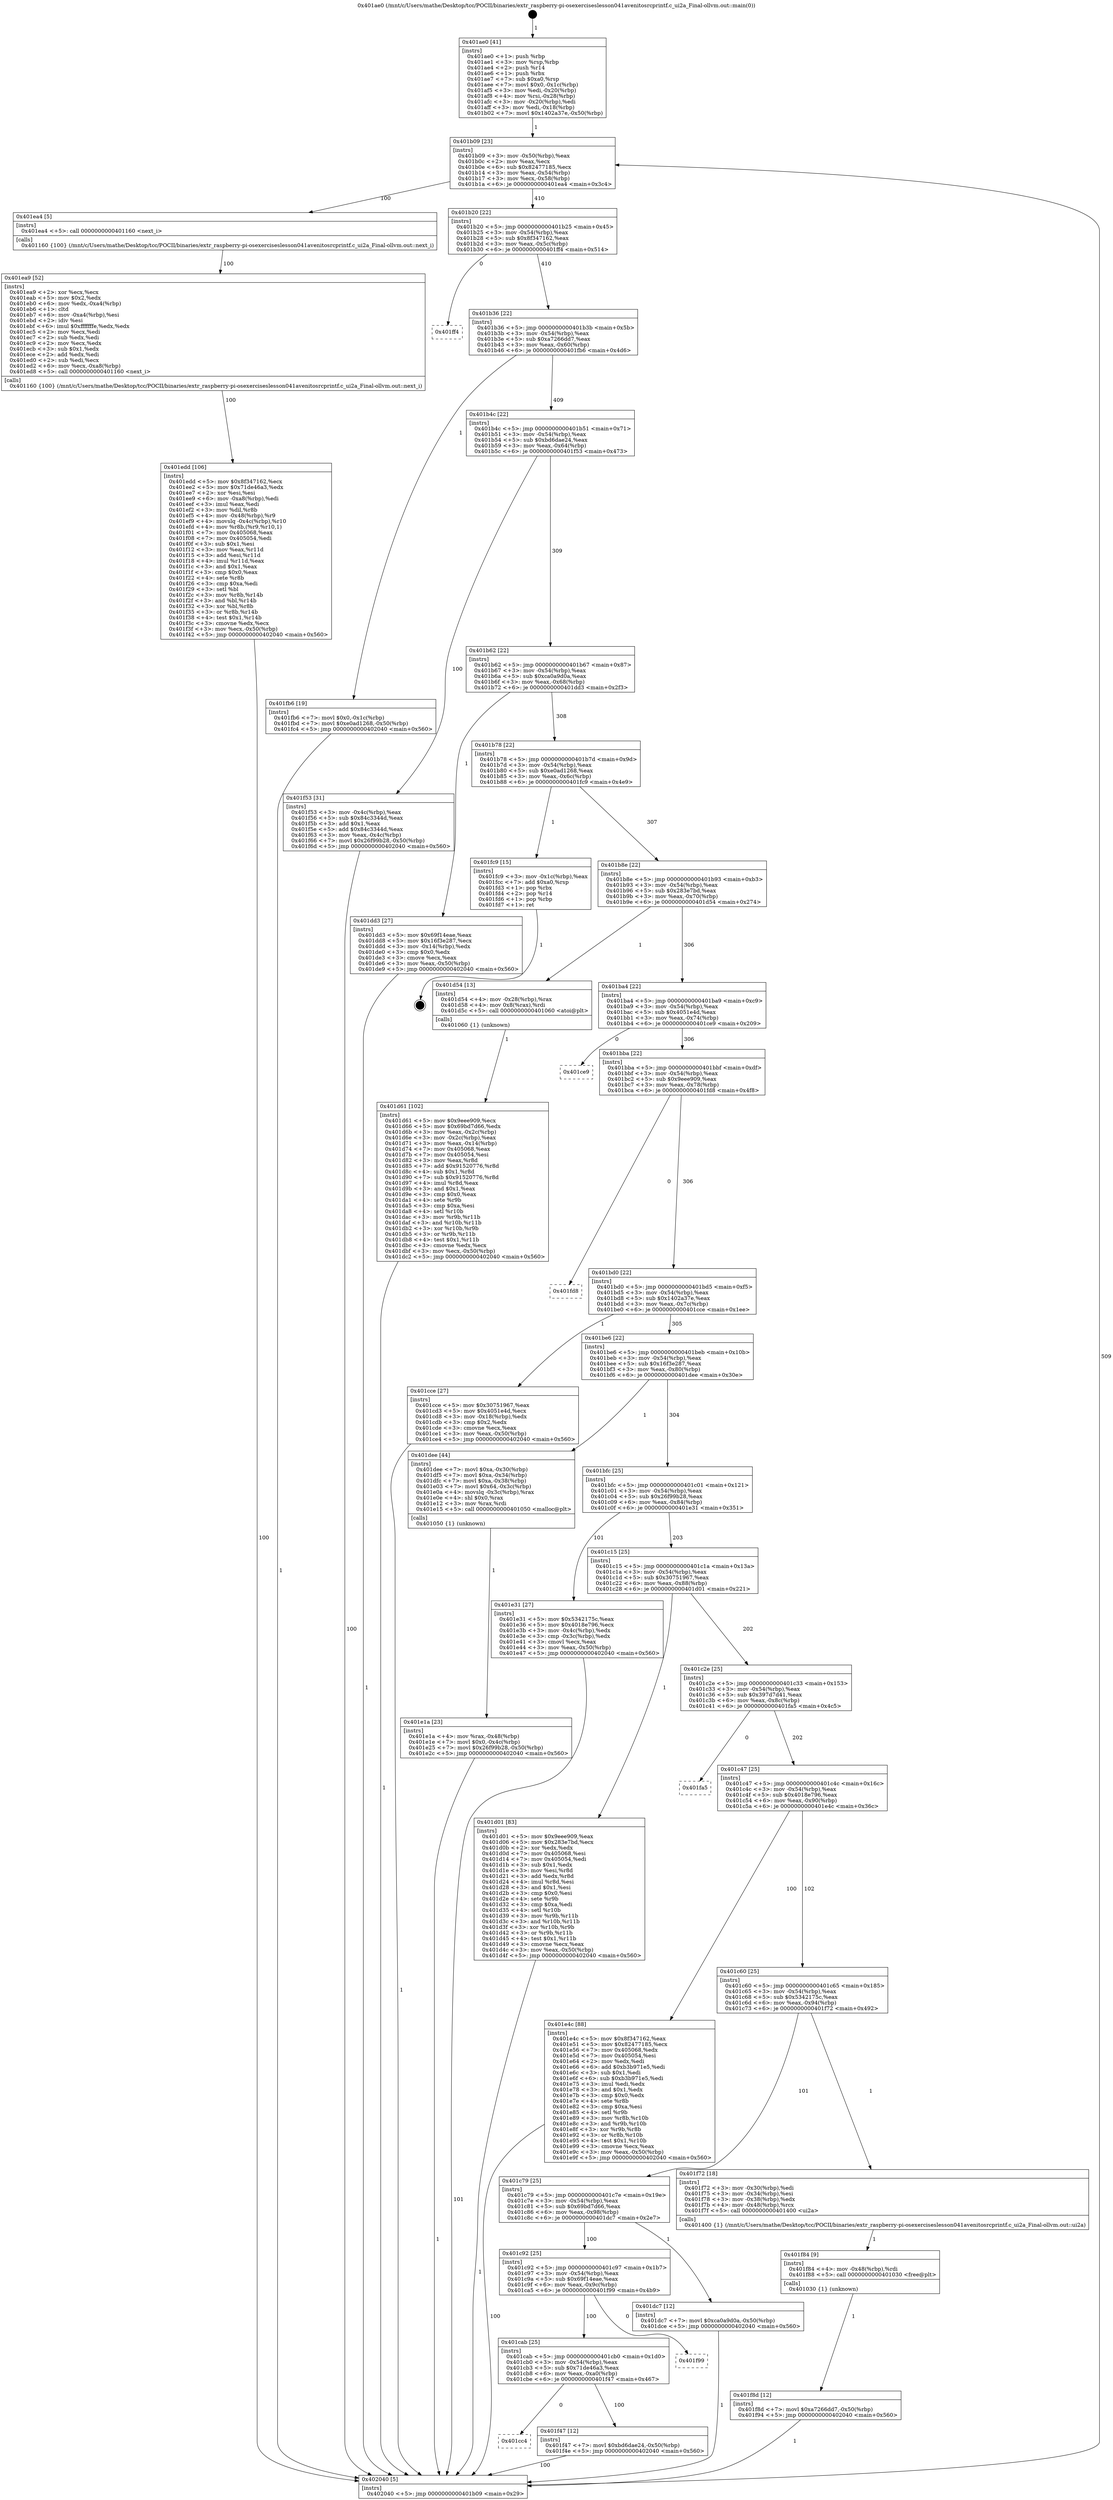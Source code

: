 digraph "0x401ae0" {
  label = "0x401ae0 (/mnt/c/Users/mathe/Desktop/tcc/POCII/binaries/extr_raspberry-pi-osexerciseslesson041avenitosrcprintf.c_ui2a_Final-ollvm.out::main(0))"
  labelloc = "t"
  node[shape=record]

  Entry [label="",width=0.3,height=0.3,shape=circle,fillcolor=black,style=filled]
  "0x401b09" [label="{
     0x401b09 [23]\l
     | [instrs]\l
     &nbsp;&nbsp;0x401b09 \<+3\>: mov -0x50(%rbp),%eax\l
     &nbsp;&nbsp;0x401b0c \<+2\>: mov %eax,%ecx\l
     &nbsp;&nbsp;0x401b0e \<+6\>: sub $0x82477185,%ecx\l
     &nbsp;&nbsp;0x401b14 \<+3\>: mov %eax,-0x54(%rbp)\l
     &nbsp;&nbsp;0x401b17 \<+3\>: mov %ecx,-0x58(%rbp)\l
     &nbsp;&nbsp;0x401b1a \<+6\>: je 0000000000401ea4 \<main+0x3c4\>\l
  }"]
  "0x401ea4" [label="{
     0x401ea4 [5]\l
     | [instrs]\l
     &nbsp;&nbsp;0x401ea4 \<+5\>: call 0000000000401160 \<next_i\>\l
     | [calls]\l
     &nbsp;&nbsp;0x401160 \{100\} (/mnt/c/Users/mathe/Desktop/tcc/POCII/binaries/extr_raspberry-pi-osexerciseslesson041avenitosrcprintf.c_ui2a_Final-ollvm.out::next_i)\l
  }"]
  "0x401b20" [label="{
     0x401b20 [22]\l
     | [instrs]\l
     &nbsp;&nbsp;0x401b20 \<+5\>: jmp 0000000000401b25 \<main+0x45\>\l
     &nbsp;&nbsp;0x401b25 \<+3\>: mov -0x54(%rbp),%eax\l
     &nbsp;&nbsp;0x401b28 \<+5\>: sub $0x8f347162,%eax\l
     &nbsp;&nbsp;0x401b2d \<+3\>: mov %eax,-0x5c(%rbp)\l
     &nbsp;&nbsp;0x401b30 \<+6\>: je 0000000000401ff4 \<main+0x514\>\l
  }"]
  Exit [label="",width=0.3,height=0.3,shape=circle,fillcolor=black,style=filled,peripheries=2]
  "0x401ff4" [label="{
     0x401ff4\l
  }", style=dashed]
  "0x401b36" [label="{
     0x401b36 [22]\l
     | [instrs]\l
     &nbsp;&nbsp;0x401b36 \<+5\>: jmp 0000000000401b3b \<main+0x5b\>\l
     &nbsp;&nbsp;0x401b3b \<+3\>: mov -0x54(%rbp),%eax\l
     &nbsp;&nbsp;0x401b3e \<+5\>: sub $0xa7266dd7,%eax\l
     &nbsp;&nbsp;0x401b43 \<+3\>: mov %eax,-0x60(%rbp)\l
     &nbsp;&nbsp;0x401b46 \<+6\>: je 0000000000401fb6 \<main+0x4d6\>\l
  }"]
  "0x401f8d" [label="{
     0x401f8d [12]\l
     | [instrs]\l
     &nbsp;&nbsp;0x401f8d \<+7\>: movl $0xa7266dd7,-0x50(%rbp)\l
     &nbsp;&nbsp;0x401f94 \<+5\>: jmp 0000000000402040 \<main+0x560\>\l
  }"]
  "0x401fb6" [label="{
     0x401fb6 [19]\l
     | [instrs]\l
     &nbsp;&nbsp;0x401fb6 \<+7\>: movl $0x0,-0x1c(%rbp)\l
     &nbsp;&nbsp;0x401fbd \<+7\>: movl $0xe0ad1268,-0x50(%rbp)\l
     &nbsp;&nbsp;0x401fc4 \<+5\>: jmp 0000000000402040 \<main+0x560\>\l
  }"]
  "0x401b4c" [label="{
     0x401b4c [22]\l
     | [instrs]\l
     &nbsp;&nbsp;0x401b4c \<+5\>: jmp 0000000000401b51 \<main+0x71\>\l
     &nbsp;&nbsp;0x401b51 \<+3\>: mov -0x54(%rbp),%eax\l
     &nbsp;&nbsp;0x401b54 \<+5\>: sub $0xbd6dae24,%eax\l
     &nbsp;&nbsp;0x401b59 \<+3\>: mov %eax,-0x64(%rbp)\l
     &nbsp;&nbsp;0x401b5c \<+6\>: je 0000000000401f53 \<main+0x473\>\l
  }"]
  "0x401f84" [label="{
     0x401f84 [9]\l
     | [instrs]\l
     &nbsp;&nbsp;0x401f84 \<+4\>: mov -0x48(%rbp),%rdi\l
     &nbsp;&nbsp;0x401f88 \<+5\>: call 0000000000401030 \<free@plt\>\l
     | [calls]\l
     &nbsp;&nbsp;0x401030 \{1\} (unknown)\l
  }"]
  "0x401f53" [label="{
     0x401f53 [31]\l
     | [instrs]\l
     &nbsp;&nbsp;0x401f53 \<+3\>: mov -0x4c(%rbp),%eax\l
     &nbsp;&nbsp;0x401f56 \<+5\>: sub $0x84c3344d,%eax\l
     &nbsp;&nbsp;0x401f5b \<+3\>: add $0x1,%eax\l
     &nbsp;&nbsp;0x401f5e \<+5\>: add $0x84c3344d,%eax\l
     &nbsp;&nbsp;0x401f63 \<+3\>: mov %eax,-0x4c(%rbp)\l
     &nbsp;&nbsp;0x401f66 \<+7\>: movl $0x26f99b28,-0x50(%rbp)\l
     &nbsp;&nbsp;0x401f6d \<+5\>: jmp 0000000000402040 \<main+0x560\>\l
  }"]
  "0x401b62" [label="{
     0x401b62 [22]\l
     | [instrs]\l
     &nbsp;&nbsp;0x401b62 \<+5\>: jmp 0000000000401b67 \<main+0x87\>\l
     &nbsp;&nbsp;0x401b67 \<+3\>: mov -0x54(%rbp),%eax\l
     &nbsp;&nbsp;0x401b6a \<+5\>: sub $0xca0a9d0a,%eax\l
     &nbsp;&nbsp;0x401b6f \<+3\>: mov %eax,-0x68(%rbp)\l
     &nbsp;&nbsp;0x401b72 \<+6\>: je 0000000000401dd3 \<main+0x2f3\>\l
  }"]
  "0x401cc4" [label="{
     0x401cc4\l
  }", style=dashed]
  "0x401dd3" [label="{
     0x401dd3 [27]\l
     | [instrs]\l
     &nbsp;&nbsp;0x401dd3 \<+5\>: mov $0x69f14eae,%eax\l
     &nbsp;&nbsp;0x401dd8 \<+5\>: mov $0x16f3e287,%ecx\l
     &nbsp;&nbsp;0x401ddd \<+3\>: mov -0x14(%rbp),%edx\l
     &nbsp;&nbsp;0x401de0 \<+3\>: cmp $0x0,%edx\l
     &nbsp;&nbsp;0x401de3 \<+3\>: cmove %ecx,%eax\l
     &nbsp;&nbsp;0x401de6 \<+3\>: mov %eax,-0x50(%rbp)\l
     &nbsp;&nbsp;0x401de9 \<+5\>: jmp 0000000000402040 \<main+0x560\>\l
  }"]
  "0x401b78" [label="{
     0x401b78 [22]\l
     | [instrs]\l
     &nbsp;&nbsp;0x401b78 \<+5\>: jmp 0000000000401b7d \<main+0x9d\>\l
     &nbsp;&nbsp;0x401b7d \<+3\>: mov -0x54(%rbp),%eax\l
     &nbsp;&nbsp;0x401b80 \<+5\>: sub $0xe0ad1268,%eax\l
     &nbsp;&nbsp;0x401b85 \<+3\>: mov %eax,-0x6c(%rbp)\l
     &nbsp;&nbsp;0x401b88 \<+6\>: je 0000000000401fc9 \<main+0x4e9\>\l
  }"]
  "0x401f47" [label="{
     0x401f47 [12]\l
     | [instrs]\l
     &nbsp;&nbsp;0x401f47 \<+7\>: movl $0xbd6dae24,-0x50(%rbp)\l
     &nbsp;&nbsp;0x401f4e \<+5\>: jmp 0000000000402040 \<main+0x560\>\l
  }"]
  "0x401fc9" [label="{
     0x401fc9 [15]\l
     | [instrs]\l
     &nbsp;&nbsp;0x401fc9 \<+3\>: mov -0x1c(%rbp),%eax\l
     &nbsp;&nbsp;0x401fcc \<+7\>: add $0xa0,%rsp\l
     &nbsp;&nbsp;0x401fd3 \<+1\>: pop %rbx\l
     &nbsp;&nbsp;0x401fd4 \<+2\>: pop %r14\l
     &nbsp;&nbsp;0x401fd6 \<+1\>: pop %rbp\l
     &nbsp;&nbsp;0x401fd7 \<+1\>: ret\l
  }"]
  "0x401b8e" [label="{
     0x401b8e [22]\l
     | [instrs]\l
     &nbsp;&nbsp;0x401b8e \<+5\>: jmp 0000000000401b93 \<main+0xb3\>\l
     &nbsp;&nbsp;0x401b93 \<+3\>: mov -0x54(%rbp),%eax\l
     &nbsp;&nbsp;0x401b96 \<+5\>: sub $0x283e7bd,%eax\l
     &nbsp;&nbsp;0x401b9b \<+3\>: mov %eax,-0x70(%rbp)\l
     &nbsp;&nbsp;0x401b9e \<+6\>: je 0000000000401d54 \<main+0x274\>\l
  }"]
  "0x401cab" [label="{
     0x401cab [25]\l
     | [instrs]\l
     &nbsp;&nbsp;0x401cab \<+5\>: jmp 0000000000401cb0 \<main+0x1d0\>\l
     &nbsp;&nbsp;0x401cb0 \<+3\>: mov -0x54(%rbp),%eax\l
     &nbsp;&nbsp;0x401cb3 \<+5\>: sub $0x71de46a3,%eax\l
     &nbsp;&nbsp;0x401cb8 \<+6\>: mov %eax,-0xa0(%rbp)\l
     &nbsp;&nbsp;0x401cbe \<+6\>: je 0000000000401f47 \<main+0x467\>\l
  }"]
  "0x401d54" [label="{
     0x401d54 [13]\l
     | [instrs]\l
     &nbsp;&nbsp;0x401d54 \<+4\>: mov -0x28(%rbp),%rax\l
     &nbsp;&nbsp;0x401d58 \<+4\>: mov 0x8(%rax),%rdi\l
     &nbsp;&nbsp;0x401d5c \<+5\>: call 0000000000401060 \<atoi@plt\>\l
     | [calls]\l
     &nbsp;&nbsp;0x401060 \{1\} (unknown)\l
  }"]
  "0x401ba4" [label="{
     0x401ba4 [22]\l
     | [instrs]\l
     &nbsp;&nbsp;0x401ba4 \<+5\>: jmp 0000000000401ba9 \<main+0xc9\>\l
     &nbsp;&nbsp;0x401ba9 \<+3\>: mov -0x54(%rbp),%eax\l
     &nbsp;&nbsp;0x401bac \<+5\>: sub $0x4051e4d,%eax\l
     &nbsp;&nbsp;0x401bb1 \<+3\>: mov %eax,-0x74(%rbp)\l
     &nbsp;&nbsp;0x401bb4 \<+6\>: je 0000000000401ce9 \<main+0x209\>\l
  }"]
  "0x401f99" [label="{
     0x401f99\l
  }", style=dashed]
  "0x401ce9" [label="{
     0x401ce9\l
  }", style=dashed]
  "0x401bba" [label="{
     0x401bba [22]\l
     | [instrs]\l
     &nbsp;&nbsp;0x401bba \<+5\>: jmp 0000000000401bbf \<main+0xdf\>\l
     &nbsp;&nbsp;0x401bbf \<+3\>: mov -0x54(%rbp),%eax\l
     &nbsp;&nbsp;0x401bc2 \<+5\>: sub $0x9eee909,%eax\l
     &nbsp;&nbsp;0x401bc7 \<+3\>: mov %eax,-0x78(%rbp)\l
     &nbsp;&nbsp;0x401bca \<+6\>: je 0000000000401fd8 \<main+0x4f8\>\l
  }"]
  "0x401edd" [label="{
     0x401edd [106]\l
     | [instrs]\l
     &nbsp;&nbsp;0x401edd \<+5\>: mov $0x8f347162,%ecx\l
     &nbsp;&nbsp;0x401ee2 \<+5\>: mov $0x71de46a3,%edx\l
     &nbsp;&nbsp;0x401ee7 \<+2\>: xor %esi,%esi\l
     &nbsp;&nbsp;0x401ee9 \<+6\>: mov -0xa8(%rbp),%edi\l
     &nbsp;&nbsp;0x401eef \<+3\>: imul %eax,%edi\l
     &nbsp;&nbsp;0x401ef2 \<+3\>: mov %dil,%r8b\l
     &nbsp;&nbsp;0x401ef5 \<+4\>: mov -0x48(%rbp),%r9\l
     &nbsp;&nbsp;0x401ef9 \<+4\>: movslq -0x4c(%rbp),%r10\l
     &nbsp;&nbsp;0x401efd \<+4\>: mov %r8b,(%r9,%r10,1)\l
     &nbsp;&nbsp;0x401f01 \<+7\>: mov 0x405068,%eax\l
     &nbsp;&nbsp;0x401f08 \<+7\>: mov 0x405054,%edi\l
     &nbsp;&nbsp;0x401f0f \<+3\>: sub $0x1,%esi\l
     &nbsp;&nbsp;0x401f12 \<+3\>: mov %eax,%r11d\l
     &nbsp;&nbsp;0x401f15 \<+3\>: add %esi,%r11d\l
     &nbsp;&nbsp;0x401f18 \<+4\>: imul %r11d,%eax\l
     &nbsp;&nbsp;0x401f1c \<+3\>: and $0x1,%eax\l
     &nbsp;&nbsp;0x401f1f \<+3\>: cmp $0x0,%eax\l
     &nbsp;&nbsp;0x401f22 \<+4\>: sete %r8b\l
     &nbsp;&nbsp;0x401f26 \<+3\>: cmp $0xa,%edi\l
     &nbsp;&nbsp;0x401f29 \<+3\>: setl %bl\l
     &nbsp;&nbsp;0x401f2c \<+3\>: mov %r8b,%r14b\l
     &nbsp;&nbsp;0x401f2f \<+3\>: and %bl,%r14b\l
     &nbsp;&nbsp;0x401f32 \<+3\>: xor %bl,%r8b\l
     &nbsp;&nbsp;0x401f35 \<+3\>: or %r8b,%r14b\l
     &nbsp;&nbsp;0x401f38 \<+4\>: test $0x1,%r14b\l
     &nbsp;&nbsp;0x401f3c \<+3\>: cmovne %edx,%ecx\l
     &nbsp;&nbsp;0x401f3f \<+3\>: mov %ecx,-0x50(%rbp)\l
     &nbsp;&nbsp;0x401f42 \<+5\>: jmp 0000000000402040 \<main+0x560\>\l
  }"]
  "0x401fd8" [label="{
     0x401fd8\l
  }", style=dashed]
  "0x401bd0" [label="{
     0x401bd0 [22]\l
     | [instrs]\l
     &nbsp;&nbsp;0x401bd0 \<+5\>: jmp 0000000000401bd5 \<main+0xf5\>\l
     &nbsp;&nbsp;0x401bd5 \<+3\>: mov -0x54(%rbp),%eax\l
     &nbsp;&nbsp;0x401bd8 \<+5\>: sub $0x1402a37e,%eax\l
     &nbsp;&nbsp;0x401bdd \<+3\>: mov %eax,-0x7c(%rbp)\l
     &nbsp;&nbsp;0x401be0 \<+6\>: je 0000000000401cce \<main+0x1ee\>\l
  }"]
  "0x401ea9" [label="{
     0x401ea9 [52]\l
     | [instrs]\l
     &nbsp;&nbsp;0x401ea9 \<+2\>: xor %ecx,%ecx\l
     &nbsp;&nbsp;0x401eab \<+5\>: mov $0x2,%edx\l
     &nbsp;&nbsp;0x401eb0 \<+6\>: mov %edx,-0xa4(%rbp)\l
     &nbsp;&nbsp;0x401eb6 \<+1\>: cltd\l
     &nbsp;&nbsp;0x401eb7 \<+6\>: mov -0xa4(%rbp),%esi\l
     &nbsp;&nbsp;0x401ebd \<+2\>: idiv %esi\l
     &nbsp;&nbsp;0x401ebf \<+6\>: imul $0xfffffffe,%edx,%edx\l
     &nbsp;&nbsp;0x401ec5 \<+2\>: mov %ecx,%edi\l
     &nbsp;&nbsp;0x401ec7 \<+2\>: sub %edx,%edi\l
     &nbsp;&nbsp;0x401ec9 \<+2\>: mov %ecx,%edx\l
     &nbsp;&nbsp;0x401ecb \<+3\>: sub $0x1,%edx\l
     &nbsp;&nbsp;0x401ece \<+2\>: add %edx,%edi\l
     &nbsp;&nbsp;0x401ed0 \<+2\>: sub %edi,%ecx\l
     &nbsp;&nbsp;0x401ed2 \<+6\>: mov %ecx,-0xa8(%rbp)\l
     &nbsp;&nbsp;0x401ed8 \<+5\>: call 0000000000401160 \<next_i\>\l
     | [calls]\l
     &nbsp;&nbsp;0x401160 \{100\} (/mnt/c/Users/mathe/Desktop/tcc/POCII/binaries/extr_raspberry-pi-osexerciseslesson041avenitosrcprintf.c_ui2a_Final-ollvm.out::next_i)\l
  }"]
  "0x401cce" [label="{
     0x401cce [27]\l
     | [instrs]\l
     &nbsp;&nbsp;0x401cce \<+5\>: mov $0x30751967,%eax\l
     &nbsp;&nbsp;0x401cd3 \<+5\>: mov $0x4051e4d,%ecx\l
     &nbsp;&nbsp;0x401cd8 \<+3\>: mov -0x18(%rbp),%edx\l
     &nbsp;&nbsp;0x401cdb \<+3\>: cmp $0x2,%edx\l
     &nbsp;&nbsp;0x401cde \<+3\>: cmovne %ecx,%eax\l
     &nbsp;&nbsp;0x401ce1 \<+3\>: mov %eax,-0x50(%rbp)\l
     &nbsp;&nbsp;0x401ce4 \<+5\>: jmp 0000000000402040 \<main+0x560\>\l
  }"]
  "0x401be6" [label="{
     0x401be6 [22]\l
     | [instrs]\l
     &nbsp;&nbsp;0x401be6 \<+5\>: jmp 0000000000401beb \<main+0x10b\>\l
     &nbsp;&nbsp;0x401beb \<+3\>: mov -0x54(%rbp),%eax\l
     &nbsp;&nbsp;0x401bee \<+5\>: sub $0x16f3e287,%eax\l
     &nbsp;&nbsp;0x401bf3 \<+3\>: mov %eax,-0x80(%rbp)\l
     &nbsp;&nbsp;0x401bf6 \<+6\>: je 0000000000401dee \<main+0x30e\>\l
  }"]
  "0x402040" [label="{
     0x402040 [5]\l
     | [instrs]\l
     &nbsp;&nbsp;0x402040 \<+5\>: jmp 0000000000401b09 \<main+0x29\>\l
  }"]
  "0x401ae0" [label="{
     0x401ae0 [41]\l
     | [instrs]\l
     &nbsp;&nbsp;0x401ae0 \<+1\>: push %rbp\l
     &nbsp;&nbsp;0x401ae1 \<+3\>: mov %rsp,%rbp\l
     &nbsp;&nbsp;0x401ae4 \<+2\>: push %r14\l
     &nbsp;&nbsp;0x401ae6 \<+1\>: push %rbx\l
     &nbsp;&nbsp;0x401ae7 \<+7\>: sub $0xa0,%rsp\l
     &nbsp;&nbsp;0x401aee \<+7\>: movl $0x0,-0x1c(%rbp)\l
     &nbsp;&nbsp;0x401af5 \<+3\>: mov %edi,-0x20(%rbp)\l
     &nbsp;&nbsp;0x401af8 \<+4\>: mov %rsi,-0x28(%rbp)\l
     &nbsp;&nbsp;0x401afc \<+3\>: mov -0x20(%rbp),%edi\l
     &nbsp;&nbsp;0x401aff \<+3\>: mov %edi,-0x18(%rbp)\l
     &nbsp;&nbsp;0x401b02 \<+7\>: movl $0x1402a37e,-0x50(%rbp)\l
  }"]
  "0x401e1a" [label="{
     0x401e1a [23]\l
     | [instrs]\l
     &nbsp;&nbsp;0x401e1a \<+4\>: mov %rax,-0x48(%rbp)\l
     &nbsp;&nbsp;0x401e1e \<+7\>: movl $0x0,-0x4c(%rbp)\l
     &nbsp;&nbsp;0x401e25 \<+7\>: movl $0x26f99b28,-0x50(%rbp)\l
     &nbsp;&nbsp;0x401e2c \<+5\>: jmp 0000000000402040 \<main+0x560\>\l
  }"]
  "0x401dee" [label="{
     0x401dee [44]\l
     | [instrs]\l
     &nbsp;&nbsp;0x401dee \<+7\>: movl $0xa,-0x30(%rbp)\l
     &nbsp;&nbsp;0x401df5 \<+7\>: movl $0xa,-0x34(%rbp)\l
     &nbsp;&nbsp;0x401dfc \<+7\>: movl $0xa,-0x38(%rbp)\l
     &nbsp;&nbsp;0x401e03 \<+7\>: movl $0x64,-0x3c(%rbp)\l
     &nbsp;&nbsp;0x401e0a \<+4\>: movslq -0x3c(%rbp),%rax\l
     &nbsp;&nbsp;0x401e0e \<+4\>: shl $0x0,%rax\l
     &nbsp;&nbsp;0x401e12 \<+3\>: mov %rax,%rdi\l
     &nbsp;&nbsp;0x401e15 \<+5\>: call 0000000000401050 \<malloc@plt\>\l
     | [calls]\l
     &nbsp;&nbsp;0x401050 \{1\} (unknown)\l
  }"]
  "0x401bfc" [label="{
     0x401bfc [25]\l
     | [instrs]\l
     &nbsp;&nbsp;0x401bfc \<+5\>: jmp 0000000000401c01 \<main+0x121\>\l
     &nbsp;&nbsp;0x401c01 \<+3\>: mov -0x54(%rbp),%eax\l
     &nbsp;&nbsp;0x401c04 \<+5\>: sub $0x26f99b28,%eax\l
     &nbsp;&nbsp;0x401c09 \<+6\>: mov %eax,-0x84(%rbp)\l
     &nbsp;&nbsp;0x401c0f \<+6\>: je 0000000000401e31 \<main+0x351\>\l
  }"]
  "0x401c92" [label="{
     0x401c92 [25]\l
     | [instrs]\l
     &nbsp;&nbsp;0x401c92 \<+5\>: jmp 0000000000401c97 \<main+0x1b7\>\l
     &nbsp;&nbsp;0x401c97 \<+3\>: mov -0x54(%rbp),%eax\l
     &nbsp;&nbsp;0x401c9a \<+5\>: sub $0x69f14eae,%eax\l
     &nbsp;&nbsp;0x401c9f \<+6\>: mov %eax,-0x9c(%rbp)\l
     &nbsp;&nbsp;0x401ca5 \<+6\>: je 0000000000401f99 \<main+0x4b9\>\l
  }"]
  "0x401e31" [label="{
     0x401e31 [27]\l
     | [instrs]\l
     &nbsp;&nbsp;0x401e31 \<+5\>: mov $0x5342175c,%eax\l
     &nbsp;&nbsp;0x401e36 \<+5\>: mov $0x4018e796,%ecx\l
     &nbsp;&nbsp;0x401e3b \<+3\>: mov -0x4c(%rbp),%edx\l
     &nbsp;&nbsp;0x401e3e \<+3\>: cmp -0x3c(%rbp),%edx\l
     &nbsp;&nbsp;0x401e41 \<+3\>: cmovl %ecx,%eax\l
     &nbsp;&nbsp;0x401e44 \<+3\>: mov %eax,-0x50(%rbp)\l
     &nbsp;&nbsp;0x401e47 \<+5\>: jmp 0000000000402040 \<main+0x560\>\l
  }"]
  "0x401c15" [label="{
     0x401c15 [25]\l
     | [instrs]\l
     &nbsp;&nbsp;0x401c15 \<+5\>: jmp 0000000000401c1a \<main+0x13a\>\l
     &nbsp;&nbsp;0x401c1a \<+3\>: mov -0x54(%rbp),%eax\l
     &nbsp;&nbsp;0x401c1d \<+5\>: sub $0x30751967,%eax\l
     &nbsp;&nbsp;0x401c22 \<+6\>: mov %eax,-0x88(%rbp)\l
     &nbsp;&nbsp;0x401c28 \<+6\>: je 0000000000401d01 \<main+0x221\>\l
  }"]
  "0x401dc7" [label="{
     0x401dc7 [12]\l
     | [instrs]\l
     &nbsp;&nbsp;0x401dc7 \<+7\>: movl $0xca0a9d0a,-0x50(%rbp)\l
     &nbsp;&nbsp;0x401dce \<+5\>: jmp 0000000000402040 \<main+0x560\>\l
  }"]
  "0x401d01" [label="{
     0x401d01 [83]\l
     | [instrs]\l
     &nbsp;&nbsp;0x401d01 \<+5\>: mov $0x9eee909,%eax\l
     &nbsp;&nbsp;0x401d06 \<+5\>: mov $0x283e7bd,%ecx\l
     &nbsp;&nbsp;0x401d0b \<+2\>: xor %edx,%edx\l
     &nbsp;&nbsp;0x401d0d \<+7\>: mov 0x405068,%esi\l
     &nbsp;&nbsp;0x401d14 \<+7\>: mov 0x405054,%edi\l
     &nbsp;&nbsp;0x401d1b \<+3\>: sub $0x1,%edx\l
     &nbsp;&nbsp;0x401d1e \<+3\>: mov %esi,%r8d\l
     &nbsp;&nbsp;0x401d21 \<+3\>: add %edx,%r8d\l
     &nbsp;&nbsp;0x401d24 \<+4\>: imul %r8d,%esi\l
     &nbsp;&nbsp;0x401d28 \<+3\>: and $0x1,%esi\l
     &nbsp;&nbsp;0x401d2b \<+3\>: cmp $0x0,%esi\l
     &nbsp;&nbsp;0x401d2e \<+4\>: sete %r9b\l
     &nbsp;&nbsp;0x401d32 \<+3\>: cmp $0xa,%edi\l
     &nbsp;&nbsp;0x401d35 \<+4\>: setl %r10b\l
     &nbsp;&nbsp;0x401d39 \<+3\>: mov %r9b,%r11b\l
     &nbsp;&nbsp;0x401d3c \<+3\>: and %r10b,%r11b\l
     &nbsp;&nbsp;0x401d3f \<+3\>: xor %r10b,%r9b\l
     &nbsp;&nbsp;0x401d42 \<+3\>: or %r9b,%r11b\l
     &nbsp;&nbsp;0x401d45 \<+4\>: test $0x1,%r11b\l
     &nbsp;&nbsp;0x401d49 \<+3\>: cmovne %ecx,%eax\l
     &nbsp;&nbsp;0x401d4c \<+3\>: mov %eax,-0x50(%rbp)\l
     &nbsp;&nbsp;0x401d4f \<+5\>: jmp 0000000000402040 \<main+0x560\>\l
  }"]
  "0x401c2e" [label="{
     0x401c2e [25]\l
     | [instrs]\l
     &nbsp;&nbsp;0x401c2e \<+5\>: jmp 0000000000401c33 \<main+0x153\>\l
     &nbsp;&nbsp;0x401c33 \<+3\>: mov -0x54(%rbp),%eax\l
     &nbsp;&nbsp;0x401c36 \<+5\>: sub $0x397d7d41,%eax\l
     &nbsp;&nbsp;0x401c3b \<+6\>: mov %eax,-0x8c(%rbp)\l
     &nbsp;&nbsp;0x401c41 \<+6\>: je 0000000000401fa5 \<main+0x4c5\>\l
  }"]
  "0x401d61" [label="{
     0x401d61 [102]\l
     | [instrs]\l
     &nbsp;&nbsp;0x401d61 \<+5\>: mov $0x9eee909,%ecx\l
     &nbsp;&nbsp;0x401d66 \<+5\>: mov $0x69bd7d66,%edx\l
     &nbsp;&nbsp;0x401d6b \<+3\>: mov %eax,-0x2c(%rbp)\l
     &nbsp;&nbsp;0x401d6e \<+3\>: mov -0x2c(%rbp),%eax\l
     &nbsp;&nbsp;0x401d71 \<+3\>: mov %eax,-0x14(%rbp)\l
     &nbsp;&nbsp;0x401d74 \<+7\>: mov 0x405068,%eax\l
     &nbsp;&nbsp;0x401d7b \<+7\>: mov 0x405054,%esi\l
     &nbsp;&nbsp;0x401d82 \<+3\>: mov %eax,%r8d\l
     &nbsp;&nbsp;0x401d85 \<+7\>: add $0x91520776,%r8d\l
     &nbsp;&nbsp;0x401d8c \<+4\>: sub $0x1,%r8d\l
     &nbsp;&nbsp;0x401d90 \<+7\>: sub $0x91520776,%r8d\l
     &nbsp;&nbsp;0x401d97 \<+4\>: imul %r8d,%eax\l
     &nbsp;&nbsp;0x401d9b \<+3\>: and $0x1,%eax\l
     &nbsp;&nbsp;0x401d9e \<+3\>: cmp $0x0,%eax\l
     &nbsp;&nbsp;0x401da1 \<+4\>: sete %r9b\l
     &nbsp;&nbsp;0x401da5 \<+3\>: cmp $0xa,%esi\l
     &nbsp;&nbsp;0x401da8 \<+4\>: setl %r10b\l
     &nbsp;&nbsp;0x401dac \<+3\>: mov %r9b,%r11b\l
     &nbsp;&nbsp;0x401daf \<+3\>: and %r10b,%r11b\l
     &nbsp;&nbsp;0x401db2 \<+3\>: xor %r10b,%r9b\l
     &nbsp;&nbsp;0x401db5 \<+3\>: or %r9b,%r11b\l
     &nbsp;&nbsp;0x401db8 \<+4\>: test $0x1,%r11b\l
     &nbsp;&nbsp;0x401dbc \<+3\>: cmovne %edx,%ecx\l
     &nbsp;&nbsp;0x401dbf \<+3\>: mov %ecx,-0x50(%rbp)\l
     &nbsp;&nbsp;0x401dc2 \<+5\>: jmp 0000000000402040 \<main+0x560\>\l
  }"]
  "0x401c79" [label="{
     0x401c79 [25]\l
     | [instrs]\l
     &nbsp;&nbsp;0x401c79 \<+5\>: jmp 0000000000401c7e \<main+0x19e\>\l
     &nbsp;&nbsp;0x401c7e \<+3\>: mov -0x54(%rbp),%eax\l
     &nbsp;&nbsp;0x401c81 \<+5\>: sub $0x69bd7d66,%eax\l
     &nbsp;&nbsp;0x401c86 \<+6\>: mov %eax,-0x98(%rbp)\l
     &nbsp;&nbsp;0x401c8c \<+6\>: je 0000000000401dc7 \<main+0x2e7\>\l
  }"]
  "0x401fa5" [label="{
     0x401fa5\l
  }", style=dashed]
  "0x401c47" [label="{
     0x401c47 [25]\l
     | [instrs]\l
     &nbsp;&nbsp;0x401c47 \<+5\>: jmp 0000000000401c4c \<main+0x16c\>\l
     &nbsp;&nbsp;0x401c4c \<+3\>: mov -0x54(%rbp),%eax\l
     &nbsp;&nbsp;0x401c4f \<+5\>: sub $0x4018e796,%eax\l
     &nbsp;&nbsp;0x401c54 \<+6\>: mov %eax,-0x90(%rbp)\l
     &nbsp;&nbsp;0x401c5a \<+6\>: je 0000000000401e4c \<main+0x36c\>\l
  }"]
  "0x401f72" [label="{
     0x401f72 [18]\l
     | [instrs]\l
     &nbsp;&nbsp;0x401f72 \<+3\>: mov -0x30(%rbp),%edi\l
     &nbsp;&nbsp;0x401f75 \<+3\>: mov -0x34(%rbp),%esi\l
     &nbsp;&nbsp;0x401f78 \<+3\>: mov -0x38(%rbp),%edx\l
     &nbsp;&nbsp;0x401f7b \<+4\>: mov -0x48(%rbp),%rcx\l
     &nbsp;&nbsp;0x401f7f \<+5\>: call 0000000000401400 \<ui2a\>\l
     | [calls]\l
     &nbsp;&nbsp;0x401400 \{1\} (/mnt/c/Users/mathe/Desktop/tcc/POCII/binaries/extr_raspberry-pi-osexerciseslesson041avenitosrcprintf.c_ui2a_Final-ollvm.out::ui2a)\l
  }"]
  "0x401e4c" [label="{
     0x401e4c [88]\l
     | [instrs]\l
     &nbsp;&nbsp;0x401e4c \<+5\>: mov $0x8f347162,%eax\l
     &nbsp;&nbsp;0x401e51 \<+5\>: mov $0x82477185,%ecx\l
     &nbsp;&nbsp;0x401e56 \<+7\>: mov 0x405068,%edx\l
     &nbsp;&nbsp;0x401e5d \<+7\>: mov 0x405054,%esi\l
     &nbsp;&nbsp;0x401e64 \<+2\>: mov %edx,%edi\l
     &nbsp;&nbsp;0x401e66 \<+6\>: add $0xb3b971e5,%edi\l
     &nbsp;&nbsp;0x401e6c \<+3\>: sub $0x1,%edi\l
     &nbsp;&nbsp;0x401e6f \<+6\>: sub $0xb3b971e5,%edi\l
     &nbsp;&nbsp;0x401e75 \<+3\>: imul %edi,%edx\l
     &nbsp;&nbsp;0x401e78 \<+3\>: and $0x1,%edx\l
     &nbsp;&nbsp;0x401e7b \<+3\>: cmp $0x0,%edx\l
     &nbsp;&nbsp;0x401e7e \<+4\>: sete %r8b\l
     &nbsp;&nbsp;0x401e82 \<+3\>: cmp $0xa,%esi\l
     &nbsp;&nbsp;0x401e85 \<+4\>: setl %r9b\l
     &nbsp;&nbsp;0x401e89 \<+3\>: mov %r8b,%r10b\l
     &nbsp;&nbsp;0x401e8c \<+3\>: and %r9b,%r10b\l
     &nbsp;&nbsp;0x401e8f \<+3\>: xor %r9b,%r8b\l
     &nbsp;&nbsp;0x401e92 \<+3\>: or %r8b,%r10b\l
     &nbsp;&nbsp;0x401e95 \<+4\>: test $0x1,%r10b\l
     &nbsp;&nbsp;0x401e99 \<+3\>: cmovne %ecx,%eax\l
     &nbsp;&nbsp;0x401e9c \<+3\>: mov %eax,-0x50(%rbp)\l
     &nbsp;&nbsp;0x401e9f \<+5\>: jmp 0000000000402040 \<main+0x560\>\l
  }"]
  "0x401c60" [label="{
     0x401c60 [25]\l
     | [instrs]\l
     &nbsp;&nbsp;0x401c60 \<+5\>: jmp 0000000000401c65 \<main+0x185\>\l
     &nbsp;&nbsp;0x401c65 \<+3\>: mov -0x54(%rbp),%eax\l
     &nbsp;&nbsp;0x401c68 \<+5\>: sub $0x5342175c,%eax\l
     &nbsp;&nbsp;0x401c6d \<+6\>: mov %eax,-0x94(%rbp)\l
     &nbsp;&nbsp;0x401c73 \<+6\>: je 0000000000401f72 \<main+0x492\>\l
  }"]
  Entry -> "0x401ae0" [label=" 1"]
  "0x401b09" -> "0x401ea4" [label=" 100"]
  "0x401b09" -> "0x401b20" [label=" 410"]
  "0x401fc9" -> Exit [label=" 1"]
  "0x401b20" -> "0x401ff4" [label=" 0"]
  "0x401b20" -> "0x401b36" [label=" 410"]
  "0x401fb6" -> "0x402040" [label=" 1"]
  "0x401b36" -> "0x401fb6" [label=" 1"]
  "0x401b36" -> "0x401b4c" [label=" 409"]
  "0x401f8d" -> "0x402040" [label=" 1"]
  "0x401b4c" -> "0x401f53" [label=" 100"]
  "0x401b4c" -> "0x401b62" [label=" 309"]
  "0x401f84" -> "0x401f8d" [label=" 1"]
  "0x401b62" -> "0x401dd3" [label=" 1"]
  "0x401b62" -> "0x401b78" [label=" 308"]
  "0x401f72" -> "0x401f84" [label=" 1"]
  "0x401b78" -> "0x401fc9" [label=" 1"]
  "0x401b78" -> "0x401b8e" [label=" 307"]
  "0x401f53" -> "0x402040" [label=" 100"]
  "0x401b8e" -> "0x401d54" [label=" 1"]
  "0x401b8e" -> "0x401ba4" [label=" 306"]
  "0x401cab" -> "0x401cc4" [label=" 0"]
  "0x401ba4" -> "0x401ce9" [label=" 0"]
  "0x401ba4" -> "0x401bba" [label=" 306"]
  "0x401cab" -> "0x401f47" [label=" 100"]
  "0x401bba" -> "0x401fd8" [label=" 0"]
  "0x401bba" -> "0x401bd0" [label=" 306"]
  "0x401c92" -> "0x401cab" [label=" 100"]
  "0x401bd0" -> "0x401cce" [label=" 1"]
  "0x401bd0" -> "0x401be6" [label=" 305"]
  "0x401cce" -> "0x402040" [label=" 1"]
  "0x401ae0" -> "0x401b09" [label=" 1"]
  "0x402040" -> "0x401b09" [label=" 509"]
  "0x401c92" -> "0x401f99" [label=" 0"]
  "0x401be6" -> "0x401dee" [label=" 1"]
  "0x401be6" -> "0x401bfc" [label=" 304"]
  "0x401f47" -> "0x402040" [label=" 100"]
  "0x401bfc" -> "0x401e31" [label=" 101"]
  "0x401bfc" -> "0x401c15" [label=" 203"]
  "0x401edd" -> "0x402040" [label=" 100"]
  "0x401c15" -> "0x401d01" [label=" 1"]
  "0x401c15" -> "0x401c2e" [label=" 202"]
  "0x401d01" -> "0x402040" [label=" 1"]
  "0x401d54" -> "0x401d61" [label=" 1"]
  "0x401d61" -> "0x402040" [label=" 1"]
  "0x401ea9" -> "0x401edd" [label=" 100"]
  "0x401c2e" -> "0x401fa5" [label=" 0"]
  "0x401c2e" -> "0x401c47" [label=" 202"]
  "0x401e4c" -> "0x402040" [label=" 100"]
  "0x401c47" -> "0x401e4c" [label=" 100"]
  "0x401c47" -> "0x401c60" [label=" 102"]
  "0x401e31" -> "0x402040" [label=" 101"]
  "0x401c60" -> "0x401f72" [label=" 1"]
  "0x401c60" -> "0x401c79" [label=" 101"]
  "0x401ea4" -> "0x401ea9" [label=" 100"]
  "0x401c79" -> "0x401dc7" [label=" 1"]
  "0x401c79" -> "0x401c92" [label=" 100"]
  "0x401dc7" -> "0x402040" [label=" 1"]
  "0x401dd3" -> "0x402040" [label=" 1"]
  "0x401dee" -> "0x401e1a" [label=" 1"]
  "0x401e1a" -> "0x402040" [label=" 1"]
}

